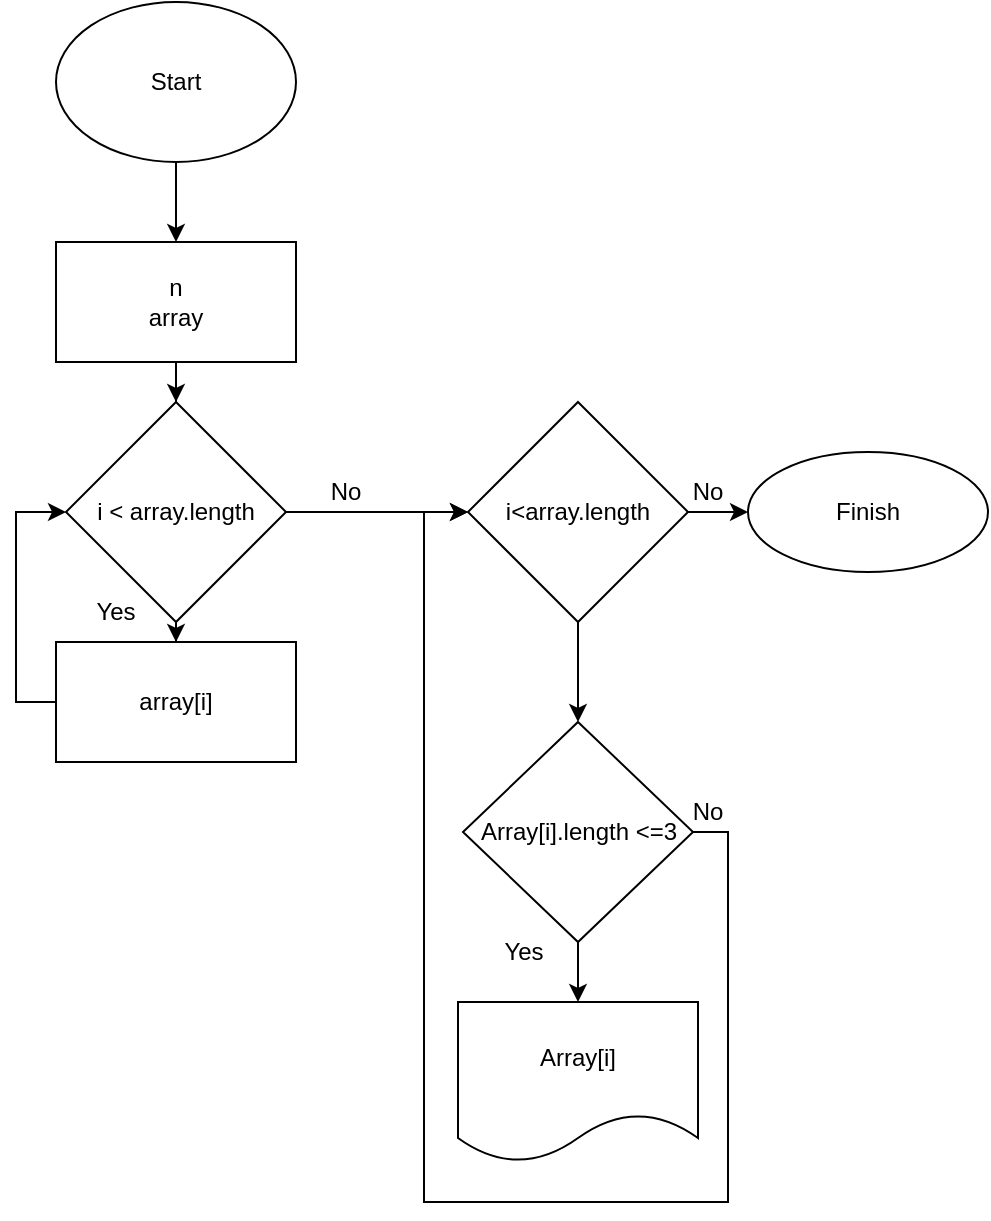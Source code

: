 <mxfile version="19.0.3" type="device"><diagram id="UST8MwsGRtj3tuF8vHJO" name="Page-1"><mxGraphModel dx="2629" dy="1026" grid="1" gridSize="10" guides="1" tooltips="1" connect="1" arrows="1" fold="1" page="1" pageScale="1" pageWidth="827" pageHeight="1169" math="0" shadow="0"><root><mxCell id="0"/><mxCell id="1" parent="0"/><mxCell id="7JrGuhlDQrTlua_C9H6p-3" value="" style="edgeStyle=orthogonalEdgeStyle;rounded=0;orthogonalLoop=1;jettySize=auto;html=1;" edge="1" parent="1" source="7JrGuhlDQrTlua_C9H6p-1" target="7JrGuhlDQrTlua_C9H6p-2"><mxGeometry relative="1" as="geometry"/></mxCell><mxCell id="7JrGuhlDQrTlua_C9H6p-1" value="Start" style="ellipse;whiteSpace=wrap;html=1;" vertex="1" parent="1"><mxGeometry x="230" width="120" height="80" as="geometry"/></mxCell><mxCell id="7JrGuhlDQrTlua_C9H6p-5" value="" style="edgeStyle=orthogonalEdgeStyle;rounded=0;orthogonalLoop=1;jettySize=auto;html=1;" edge="1" parent="1" source="7JrGuhlDQrTlua_C9H6p-2" target="7JrGuhlDQrTlua_C9H6p-4"><mxGeometry relative="1" as="geometry"/></mxCell><mxCell id="7JrGuhlDQrTlua_C9H6p-2" value="n&lt;br&gt;array" style="whiteSpace=wrap;html=1;" vertex="1" parent="1"><mxGeometry x="230" y="120" width="120" height="60" as="geometry"/></mxCell><mxCell id="7JrGuhlDQrTlua_C9H6p-9" value="" style="edgeStyle=orthogonalEdgeStyle;rounded=0;orthogonalLoop=1;jettySize=auto;html=1;" edge="1" parent="1" source="7JrGuhlDQrTlua_C9H6p-4" target="7JrGuhlDQrTlua_C9H6p-8"><mxGeometry relative="1" as="geometry"/></mxCell><mxCell id="7JrGuhlDQrTlua_C9H6p-14" value="" style="edgeStyle=orthogonalEdgeStyle;rounded=0;orthogonalLoop=1;jettySize=auto;html=1;" edge="1" parent="1" source="7JrGuhlDQrTlua_C9H6p-4"><mxGeometry relative="1" as="geometry"><mxPoint x="436" y="255" as="targetPoint"/></mxGeometry></mxCell><mxCell id="7JrGuhlDQrTlua_C9H6p-4" value="i &amp;lt; array.length" style="rhombus;whiteSpace=wrap;html=1;" vertex="1" parent="1"><mxGeometry x="235" y="200" width="110" height="110" as="geometry"/></mxCell><mxCell id="7JrGuhlDQrTlua_C9H6p-18" value="" style="edgeStyle=orthogonalEdgeStyle;rounded=0;orthogonalLoop=1;jettySize=auto;html=1;" edge="1" parent="1" source="7JrGuhlDQrTlua_C9H6p-6" target="7JrGuhlDQrTlua_C9H6p-17"><mxGeometry relative="1" as="geometry"/></mxCell><mxCell id="7JrGuhlDQrTlua_C9H6p-24" value="" style="edgeStyle=orthogonalEdgeStyle;rounded=0;orthogonalLoop=1;jettySize=auto;html=1;" edge="1" parent="1" source="7JrGuhlDQrTlua_C9H6p-6" target="7JrGuhlDQrTlua_C9H6p-23"><mxGeometry relative="1" as="geometry"/></mxCell><mxCell id="7JrGuhlDQrTlua_C9H6p-6" value="i&amp;lt;array.length" style="rhombus;whiteSpace=wrap;html=1;" vertex="1" parent="1"><mxGeometry x="436" y="200" width="110" height="110" as="geometry"/></mxCell><mxCell id="7JrGuhlDQrTlua_C9H6p-11" style="edgeStyle=orthogonalEdgeStyle;rounded=0;orthogonalLoop=1;jettySize=auto;html=1;entryX=0;entryY=0.5;entryDx=0;entryDy=0;exitX=0;exitY=0.5;exitDx=0;exitDy=0;" edge="1" parent="1" source="7JrGuhlDQrTlua_C9H6p-8" target="7JrGuhlDQrTlua_C9H6p-4"><mxGeometry relative="1" as="geometry"/></mxCell><mxCell id="7JrGuhlDQrTlua_C9H6p-8" value="array[i]" style="whiteSpace=wrap;html=1;" vertex="1" parent="1"><mxGeometry x="230" y="320" width="120" height="60" as="geometry"/></mxCell><mxCell id="7JrGuhlDQrTlua_C9H6p-10" value="Yes" style="text;html=1;strokeColor=none;fillColor=none;align=center;verticalAlign=middle;whiteSpace=wrap;rounded=0;" vertex="1" parent="1"><mxGeometry x="230" y="290" width="60" height="30" as="geometry"/></mxCell><mxCell id="7JrGuhlDQrTlua_C9H6p-12" value="No" style="text;html=1;strokeColor=none;fillColor=none;align=center;verticalAlign=middle;whiteSpace=wrap;rounded=0;" vertex="1" parent="1"><mxGeometry x="345" y="230" width="60" height="30" as="geometry"/></mxCell><mxCell id="7JrGuhlDQrTlua_C9H6p-15" value="Array[i]" style="shape=document;whiteSpace=wrap;html=1;boundedLbl=1;" vertex="1" parent="1"><mxGeometry x="431" y="500" width="120" height="80" as="geometry"/></mxCell><mxCell id="7JrGuhlDQrTlua_C9H6p-19" value="" style="edgeStyle=orthogonalEdgeStyle;rounded=0;orthogonalLoop=1;jettySize=auto;html=1;" edge="1" parent="1" source="7JrGuhlDQrTlua_C9H6p-17" target="7JrGuhlDQrTlua_C9H6p-15"><mxGeometry relative="1" as="geometry"/></mxCell><mxCell id="7JrGuhlDQrTlua_C9H6p-21" style="edgeStyle=orthogonalEdgeStyle;rounded=0;orthogonalLoop=1;jettySize=auto;html=1;entryX=0;entryY=0.5;entryDx=0;entryDy=0;exitX=1;exitY=0.5;exitDx=0;exitDy=0;" edge="1" parent="1" source="7JrGuhlDQrTlua_C9H6p-17" target="7JrGuhlDQrTlua_C9H6p-6"><mxGeometry relative="1" as="geometry"><Array as="points"><mxPoint x="566" y="415"/><mxPoint x="566" y="600"/><mxPoint x="414" y="600"/><mxPoint x="414" y="255"/></Array></mxGeometry></mxCell><mxCell id="7JrGuhlDQrTlua_C9H6p-17" value="Array[i].length &amp;lt;=3" style="rhombus;whiteSpace=wrap;html=1;" vertex="1" parent="1"><mxGeometry x="433.5" y="360" width="115" height="110" as="geometry"/></mxCell><mxCell id="7JrGuhlDQrTlua_C9H6p-20" value="Yes" style="text;html=1;strokeColor=none;fillColor=none;align=center;verticalAlign=middle;whiteSpace=wrap;rounded=0;" vertex="1" parent="1"><mxGeometry x="433.5" y="460" width="60" height="30" as="geometry"/></mxCell><mxCell id="7JrGuhlDQrTlua_C9H6p-22" value="No" style="text;html=1;strokeColor=none;fillColor=none;align=center;verticalAlign=middle;whiteSpace=wrap;rounded=0;" vertex="1" parent="1"><mxGeometry x="526" y="390" width="60" height="30" as="geometry"/></mxCell><mxCell id="7JrGuhlDQrTlua_C9H6p-23" value="Finish" style="ellipse;whiteSpace=wrap;html=1;" vertex="1" parent="1"><mxGeometry x="576" y="225" width="120" height="60" as="geometry"/></mxCell><mxCell id="7JrGuhlDQrTlua_C9H6p-25" value="No" style="text;html=1;strokeColor=none;fillColor=none;align=center;verticalAlign=middle;whiteSpace=wrap;rounded=0;" vertex="1" parent="1"><mxGeometry x="526" y="230" width="60" height="30" as="geometry"/></mxCell></root></mxGraphModel></diagram></mxfile>